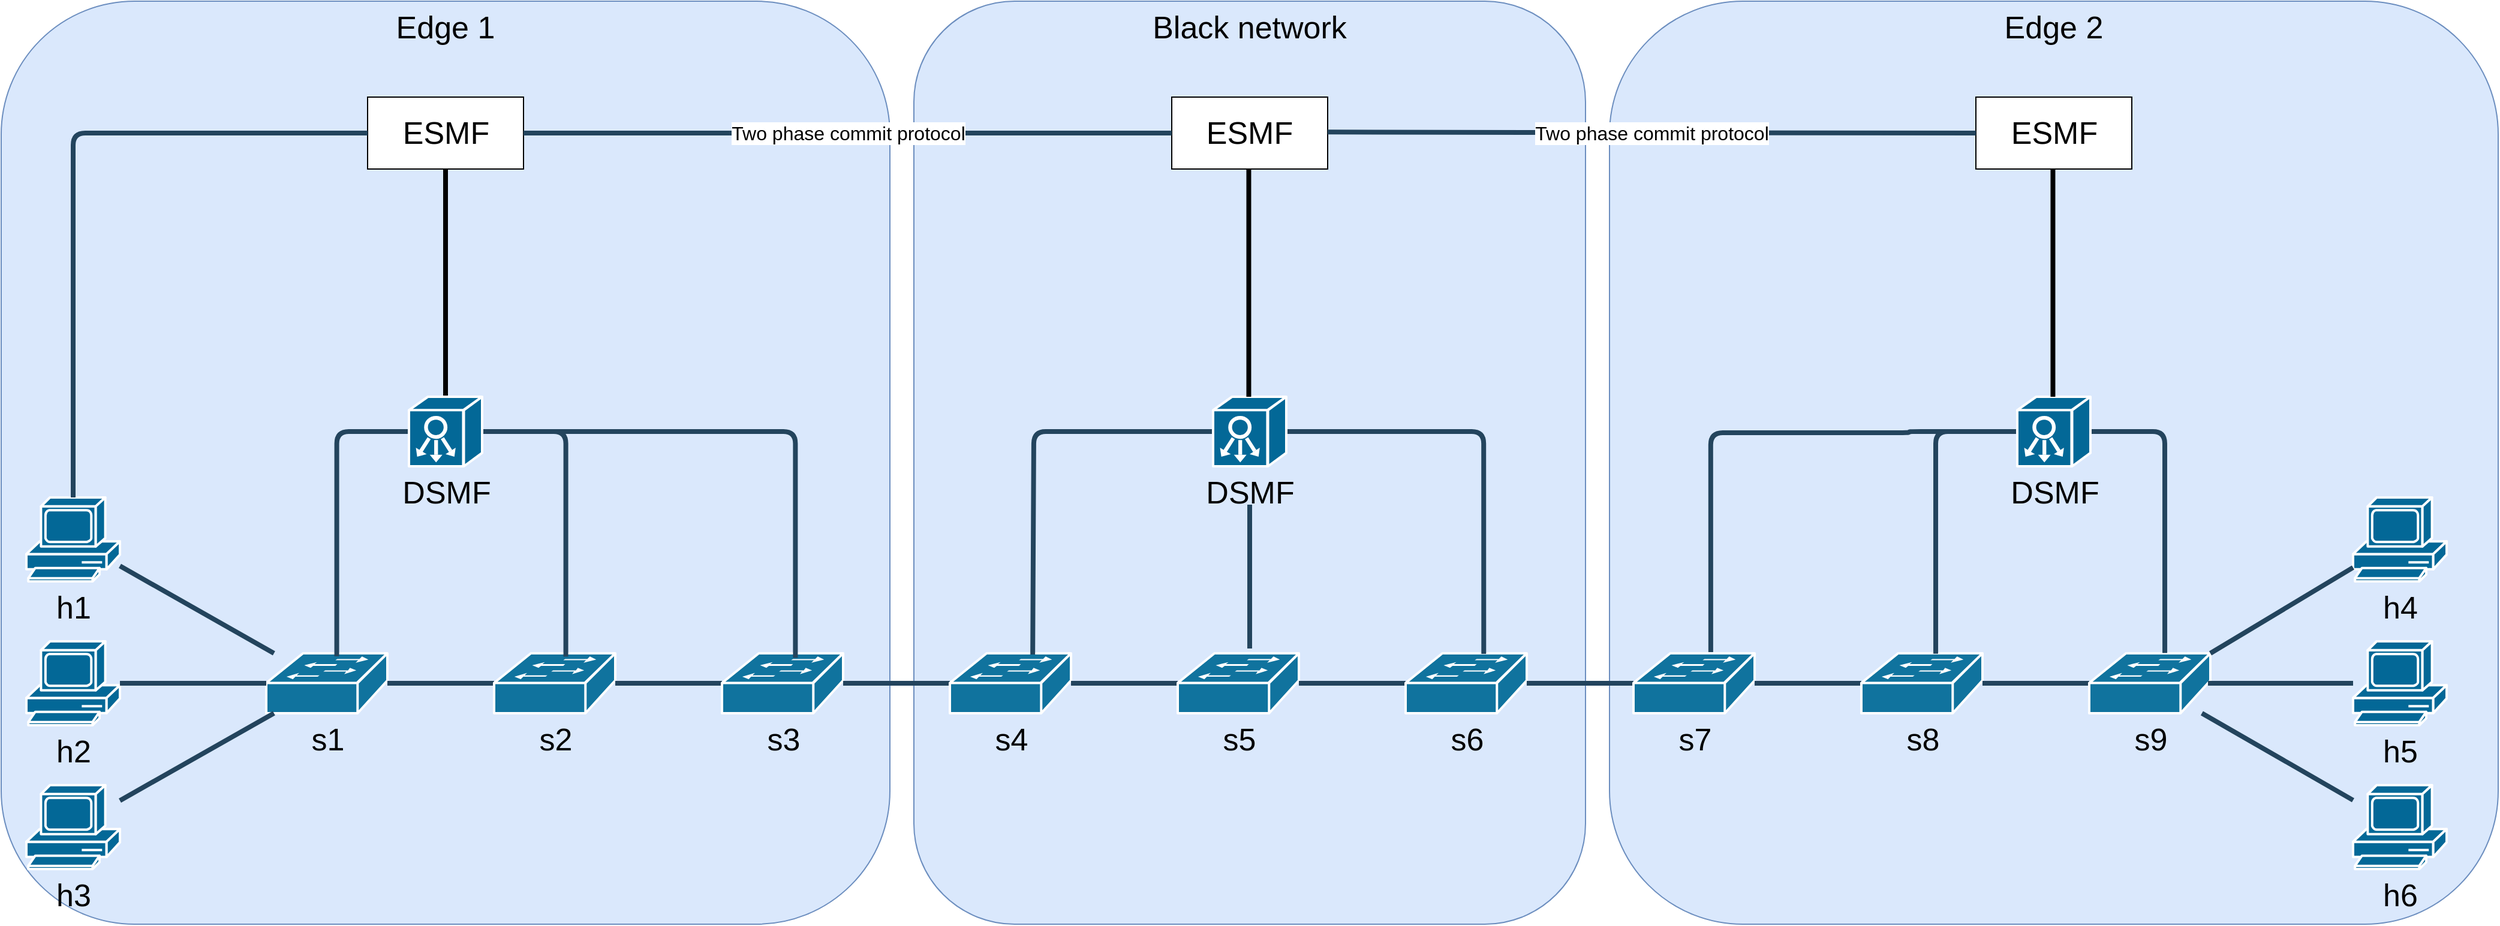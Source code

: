 <mxfile version="21.2.9" type="github">
  <diagram id="6a731a19-8d31-9384-78a2-239565b7b9f0" name="Page-1">
    <mxGraphModel dx="2040" dy="1109" grid="1" gridSize="10" guides="1" tooltips="1" connect="1" arrows="1" fold="1" page="1" pageScale="1" pageWidth="827" pageHeight="1169" background="none" math="0" shadow="0">
      <root>
        <mxCell id="0" />
        <mxCell id="1" parent="0" />
        <mxCell id="eoMGSKBOUgeIE6Lk5qr4-2287" value="Edge 2" style="rounded=1;whiteSpace=wrap;html=1;fillColor=#dae8fc;strokeColor=#6c8ebf;fontSize=26;verticalAlign=top;" parent="1" vertex="1">
          <mxGeometry x="1541" y="180" width="741" height="770" as="geometry" />
        </mxCell>
        <mxCell id="eoMGSKBOUgeIE6Lk5qr4-2288" value="Black network" style="rounded=1;whiteSpace=wrap;html=1;fillColor=#dae8fc;strokeColor=#6c8ebf;fontSize=26;verticalAlign=top;" parent="1" vertex="1">
          <mxGeometry x="961" y="180" width="560" height="770" as="geometry" />
        </mxCell>
        <mxCell id="eoMGSKBOUgeIE6Lk5qr4-2286" value="&lt;font style=&quot;font-size: 26px;&quot;&gt;Edge 1&lt;br&gt;&lt;/font&gt;" style="rounded=1;whiteSpace=wrap;html=1;fillColor=#dae8fc;strokeColor=#6c8ebf;verticalAlign=top;" parent="1" vertex="1">
          <mxGeometry x="200" y="180" width="741" height="770" as="geometry" />
        </mxCell>
        <mxCell id="2114" value="&lt;font color=&quot;#000000&quot;&gt;s1&lt;/font&gt;" style="shape=mxgraph.cisco.switches.workgroup_switch;html=1;dashed=0;fillColor=#10739E;strokeColor=#ffffff;strokeWidth=2;verticalLabelPosition=bottom;verticalAlign=top;fontFamily=Helvetica;fontSize=26;fontColor=#FFB366" parent="1" vertex="1">
          <mxGeometry x="421" y="724" width="101" height="50" as="geometry" />
        </mxCell>
        <mxCell id="2172" style="edgeStyle=none;rounded=1;html=1;strokeColor=#23445D;endArrow=none;endFill=0;strokeWidth=4" parent="1" target="2114" edge="1">
          <mxGeometry relative="1" as="geometry">
            <mxPoint x="611" y="749" as="sourcePoint" />
          </mxGeometry>
        </mxCell>
        <mxCell id="eoMGSKBOUgeIE6Lk5qr4-2258" value="s2" style="shape=mxgraph.cisco.switches.workgroup_switch;html=1;dashed=0;fillColor=#10739E;strokeColor=#ffffff;strokeWidth=2;verticalLabelPosition=bottom;verticalAlign=top;fontFamily=Helvetica;fontSize=26;fontColor=#000000;" parent="1" vertex="1">
          <mxGeometry x="611" y="724" width="101" height="50" as="geometry" />
        </mxCell>
        <mxCell id="eoMGSKBOUgeIE6Lk5qr4-2259" style="edgeStyle=none;rounded=1;html=1;strokeColor=#23445D;endArrow=none;endFill=0;strokeWidth=4" parent="1" target="eoMGSKBOUgeIE6Lk5qr4-2258" edge="1">
          <mxGeometry relative="1" as="geometry">
            <mxPoint x="801" y="749" as="sourcePoint" />
          </mxGeometry>
        </mxCell>
        <mxCell id="eoMGSKBOUgeIE6Lk5qr4-2260" value="s3" style="shape=mxgraph.cisco.switches.workgroup_switch;html=1;dashed=0;fillColor=#10739E;strokeColor=#ffffff;strokeWidth=2;verticalLabelPosition=bottom;verticalAlign=top;fontFamily=Helvetica;fontSize=26;fontColor=#000000;" parent="1" vertex="1">
          <mxGeometry x="801" y="724" width="101" height="50" as="geometry" />
        </mxCell>
        <mxCell id="eoMGSKBOUgeIE6Lk5qr4-2261" style="edgeStyle=none;rounded=1;html=1;strokeColor=#23445D;endArrow=none;endFill=0;strokeWidth=4" parent="1" target="eoMGSKBOUgeIE6Lk5qr4-2260" edge="1">
          <mxGeometry relative="1" as="geometry">
            <mxPoint x="991" y="749" as="sourcePoint" />
          </mxGeometry>
        </mxCell>
        <mxCell id="eoMGSKBOUgeIE6Lk5qr4-2262" value="s4" style="shape=mxgraph.cisco.switches.workgroup_switch;html=1;dashed=0;fillColor=#10739E;strokeColor=#ffffff;strokeWidth=2;verticalLabelPosition=bottom;verticalAlign=top;fontFamily=Helvetica;fontSize=26;fontColor=#000000;" parent="1" vertex="1">
          <mxGeometry x="991" y="724" width="101" height="50" as="geometry" />
        </mxCell>
        <mxCell id="eoMGSKBOUgeIE6Lk5qr4-2263" style="edgeStyle=none;rounded=1;html=1;strokeColor=#23445D;endArrow=none;endFill=0;strokeWidth=4" parent="1" target="eoMGSKBOUgeIE6Lk5qr4-2262" edge="1">
          <mxGeometry relative="1" as="geometry">
            <mxPoint x="1181" y="749" as="sourcePoint" />
          </mxGeometry>
        </mxCell>
        <mxCell id="eoMGSKBOUgeIE6Lk5qr4-2264" value="s5" style="shape=mxgraph.cisco.switches.workgroup_switch;html=1;dashed=0;fillColor=#10739E;strokeColor=#ffffff;strokeWidth=2;verticalLabelPosition=bottom;verticalAlign=top;fontFamily=Helvetica;fontSize=26;fontColor=#000000;" parent="1" vertex="1">
          <mxGeometry x="1181" y="724" width="101" height="50" as="geometry" />
        </mxCell>
        <mxCell id="eoMGSKBOUgeIE6Lk5qr4-2265" style="edgeStyle=none;rounded=1;html=1;strokeColor=#23445D;endArrow=none;endFill=0;strokeWidth=4" parent="1" target="eoMGSKBOUgeIE6Lk5qr4-2264" edge="1">
          <mxGeometry relative="1" as="geometry">
            <mxPoint x="1371" y="749" as="sourcePoint" />
          </mxGeometry>
        </mxCell>
        <mxCell id="eoMGSKBOUgeIE6Lk5qr4-2266" value="s6" style="shape=mxgraph.cisco.switches.workgroup_switch;html=1;dashed=0;fillColor=#10739E;strokeColor=#ffffff;strokeWidth=2;verticalLabelPosition=bottom;verticalAlign=top;fontFamily=Helvetica;fontSize=26;fontColor=#000000;" parent="1" vertex="1">
          <mxGeometry x="1371" y="724" width="101" height="50" as="geometry" />
        </mxCell>
        <mxCell id="eoMGSKBOUgeIE6Lk5qr4-2267" style="edgeStyle=none;rounded=1;html=1;strokeColor=#23445D;endArrow=none;endFill=0;strokeWidth=4" parent="1" target="eoMGSKBOUgeIE6Lk5qr4-2266" edge="1">
          <mxGeometry relative="1" as="geometry">
            <mxPoint x="1561" y="749" as="sourcePoint" />
          </mxGeometry>
        </mxCell>
        <mxCell id="eoMGSKBOUgeIE6Lk5qr4-2268" value="s7" style="shape=mxgraph.cisco.switches.workgroup_switch;html=1;dashed=0;fillColor=#10739E;strokeColor=#ffffff;strokeWidth=2;verticalLabelPosition=bottom;verticalAlign=top;fontFamily=Helvetica;fontSize=26;fontColor=#000000;" parent="1" vertex="1">
          <mxGeometry x="1561" y="724" width="101" height="50" as="geometry" />
        </mxCell>
        <mxCell id="eoMGSKBOUgeIE6Lk5qr4-2269" style="edgeStyle=none;rounded=1;html=1;strokeColor=#23445D;endArrow=none;endFill=0;strokeWidth=4" parent="1" target="eoMGSKBOUgeIE6Lk5qr4-2268" edge="1">
          <mxGeometry relative="1" as="geometry">
            <mxPoint x="1751" y="749" as="sourcePoint" />
          </mxGeometry>
        </mxCell>
        <mxCell id="eoMGSKBOUgeIE6Lk5qr4-2270" value="s8" style="shape=mxgraph.cisco.switches.workgroup_switch;html=1;dashed=0;fillColor=#10739E;strokeColor=#ffffff;strokeWidth=2;verticalLabelPosition=bottom;verticalAlign=top;fontFamily=Helvetica;fontSize=26;fontColor=#000000;" parent="1" vertex="1">
          <mxGeometry x="1751" y="724" width="101" height="50" as="geometry" />
        </mxCell>
        <mxCell id="eoMGSKBOUgeIE6Lk5qr4-2271" style="edgeStyle=none;rounded=1;html=1;strokeColor=#23445D;endArrow=none;endFill=0;strokeWidth=4" parent="1" target="eoMGSKBOUgeIE6Lk5qr4-2270" edge="1">
          <mxGeometry relative="1" as="geometry">
            <mxPoint x="1941" y="749" as="sourcePoint" />
          </mxGeometry>
        </mxCell>
        <mxCell id="eoMGSKBOUgeIE6Lk5qr4-2272" value="s9" style="shape=mxgraph.cisco.switches.workgroup_switch;html=1;dashed=0;fillColor=#10739E;strokeColor=#ffffff;strokeWidth=2;verticalLabelPosition=bottom;verticalAlign=top;fontFamily=Helvetica;fontSize=26;fontColor=#000000;" parent="1" vertex="1">
          <mxGeometry x="1941" y="724" width="101" height="50" as="geometry" />
        </mxCell>
        <mxCell id="eoMGSKBOUgeIE6Lk5qr4-2274" value="h1" style="shape=mxgraph.cisco.computers_and_peripherals.pc;sketch=0;html=1;pointerEvents=1;dashed=0;fillColor=#036897;strokeColor=#ffffff;strokeWidth=2;verticalLabelPosition=bottom;verticalAlign=top;align=center;outlineConnect=0;fontColor=#000000;fontSize=26;" parent="1" vertex="1">
          <mxGeometry x="221" y="594" width="78" height="70" as="geometry" />
        </mxCell>
        <mxCell id="eoMGSKBOUgeIE6Lk5qr4-2275" value="h2" style="shape=mxgraph.cisco.computers_and_peripherals.pc;sketch=0;html=1;pointerEvents=1;dashed=0;fillColor=#036897;strokeColor=#ffffff;strokeWidth=2;verticalLabelPosition=bottom;verticalAlign=top;align=center;outlineConnect=0;fontColor=#000000;fontSize=26;" parent="1" vertex="1">
          <mxGeometry x="221" y="714" width="78" height="70" as="geometry" />
        </mxCell>
        <mxCell id="eoMGSKBOUgeIE6Lk5qr4-2276" value="h3" style="shape=mxgraph.cisco.computers_and_peripherals.pc;sketch=0;html=1;pointerEvents=1;dashed=0;fillColor=#036897;strokeColor=#ffffff;strokeWidth=2;verticalLabelPosition=bottom;verticalAlign=top;align=center;outlineConnect=0;fontColor=#000000;fontSize=26;" parent="1" vertex="1">
          <mxGeometry x="221" y="834" width="78" height="70" as="geometry" />
        </mxCell>
        <mxCell id="eoMGSKBOUgeIE6Lk5qr4-2277" style="edgeStyle=none;rounded=1;html=1;strokeColor=#23445D;endArrow=none;endFill=0;strokeWidth=4;exitX=0;exitY=0.5;exitDx=0;exitDy=0;exitPerimeter=0;" parent="1" source="2114" target="eoMGSKBOUgeIE6Lk5qr4-2275" edge="1">
          <mxGeometry relative="1" as="geometry">
            <mxPoint x="421" y="748.5" as="sourcePoint" />
            <mxPoint x="332" y="748.5" as="targetPoint" />
          </mxGeometry>
        </mxCell>
        <mxCell id="eoMGSKBOUgeIE6Lk5qr4-2278" style="edgeStyle=none;rounded=1;html=1;strokeColor=#23445D;endArrow=none;endFill=0;strokeWidth=4" parent="1" source="2114" target="eoMGSKBOUgeIE6Lk5qr4-2274" edge="1">
          <mxGeometry relative="1" as="geometry">
            <mxPoint x="390" y="628.5" as="sourcePoint" />
            <mxPoint x="311" y="644" as="targetPoint" />
          </mxGeometry>
        </mxCell>
        <mxCell id="eoMGSKBOUgeIE6Lk5qr4-2279" style="edgeStyle=none;rounded=1;html=1;strokeColor=#23445D;endArrow=none;endFill=0;strokeWidth=4" parent="1" source="2114" target="eoMGSKBOUgeIE6Lk5qr4-2276" edge="1">
          <mxGeometry relative="1" as="geometry">
            <mxPoint x="641" y="779" as="sourcePoint" />
            <mxPoint x="552" y="779" as="targetPoint" />
          </mxGeometry>
        </mxCell>
        <mxCell id="eoMGSKBOUgeIE6Lk5qr4-2280" value="h4" style="shape=mxgraph.cisco.computers_and_peripherals.pc;sketch=0;html=1;pointerEvents=1;dashed=0;fillColor=#036897;strokeColor=#ffffff;strokeWidth=2;verticalLabelPosition=bottom;verticalAlign=top;align=center;outlineConnect=0;fontColor=#000000;fontSize=26;" parent="1" vertex="1">
          <mxGeometry x="2161" y="594" width="78" height="70" as="geometry" />
        </mxCell>
        <mxCell id="eoMGSKBOUgeIE6Lk5qr4-2281" value="h5" style="shape=mxgraph.cisco.computers_and_peripherals.pc;sketch=0;html=1;pointerEvents=1;dashed=0;fillColor=#036897;strokeColor=#ffffff;strokeWidth=2;verticalLabelPosition=bottom;verticalAlign=top;align=center;outlineConnect=0;fontColor=#000000;fontSize=26;" parent="1" vertex="1">
          <mxGeometry x="2161" y="714" width="78" height="70" as="geometry" />
        </mxCell>
        <mxCell id="eoMGSKBOUgeIE6Lk5qr4-2282" value="h6" style="shape=mxgraph.cisco.computers_and_peripherals.pc;sketch=0;html=1;pointerEvents=1;dashed=0;fillColor=#036897;strokeColor=#ffffff;strokeWidth=2;verticalLabelPosition=bottom;verticalAlign=top;align=center;outlineConnect=0;fontColor=#000000;fontSize=26;" parent="1" vertex="1">
          <mxGeometry x="2161" y="834" width="78" height="70" as="geometry" />
        </mxCell>
        <mxCell id="eoMGSKBOUgeIE6Lk5qr4-2283" style="edgeStyle=none;rounded=1;html=1;strokeColor=#23445D;endArrow=none;endFill=0;strokeWidth=4;exitX=0.98;exitY=0.5;exitDx=0;exitDy=0;exitPerimeter=0;" parent="1" source="eoMGSKBOUgeIE6Lk5qr4-2272" target="eoMGSKBOUgeIE6Lk5qr4-2281" edge="1">
          <mxGeometry relative="1" as="geometry">
            <mxPoint x="2361" y="749" as="sourcePoint" />
            <mxPoint x="2272" y="748.5" as="targetPoint" />
          </mxGeometry>
        </mxCell>
        <mxCell id="eoMGSKBOUgeIE6Lk5qr4-2284" style="edgeStyle=none;rounded=1;html=1;strokeColor=#23445D;endArrow=none;endFill=0;strokeWidth=4;exitX=1;exitY=0;exitDx=0;exitDy=0;exitPerimeter=0;" parent="1" source="eoMGSKBOUgeIE6Lk5qr4-2272" target="eoMGSKBOUgeIE6Lk5qr4-2280" edge="1">
          <mxGeometry relative="1" as="geometry">
            <mxPoint x="2367" y="724" as="sourcePoint" />
            <mxPoint x="2251" y="644" as="targetPoint" />
          </mxGeometry>
        </mxCell>
        <mxCell id="eoMGSKBOUgeIE6Lk5qr4-2285" style="edgeStyle=none;rounded=1;html=1;strokeColor=#23445D;endArrow=none;endFill=0;strokeWidth=4;" parent="1" source="eoMGSKBOUgeIE6Lk5qr4-2272" target="eoMGSKBOUgeIE6Lk5qr4-2282" edge="1">
          <mxGeometry relative="1" as="geometry">
            <mxPoint x="2351" y="774" as="sourcePoint" />
            <mxPoint x="2492" y="779" as="targetPoint" />
          </mxGeometry>
        </mxCell>
        <mxCell id="eoMGSKBOUgeIE6Lk5qr4-2291" style="edgeStyle=orthogonalEdgeStyle;rounded=1;html=1;strokeColor=#23445D;endArrow=none;endFill=0;strokeWidth=4;exitX=0;exitY=0.5;exitDx=0;exitDy=0;exitPerimeter=0;entryX=0.582;entryY=0.05;entryDx=0;entryDy=0;entryPerimeter=0;" parent="1" source="VIIdwyrcARPIxDZz3K_W-2174" target="2114" edge="1">
          <mxGeometry relative="1" as="geometry">
            <mxPoint x="760" y="982" as="sourcePoint" />
            <mxPoint x="671" y="982" as="targetPoint" />
          </mxGeometry>
        </mxCell>
        <mxCell id="eoMGSKBOUgeIE6Lk5qr4-2292" style="edgeStyle=orthogonalEdgeStyle;rounded=1;html=1;strokeColor=#23445D;endArrow=none;endFill=0;strokeWidth=4;exitX=0.592;exitY=0.056;exitDx=0;exitDy=0;exitPerimeter=0;entryX=1;entryY=0.5;entryDx=0;entryDy=0;entryPerimeter=0;" parent="1" source="eoMGSKBOUgeIE6Lk5qr4-2258" target="VIIdwyrcARPIxDZz3K_W-2174" edge="1">
          <mxGeometry relative="1" as="geometry">
            <mxPoint x="821" y="769" as="sourcePoint" />
            <mxPoint x="732" y="769" as="targetPoint" />
            <Array as="points">
              <mxPoint x="671" y="539" />
            </Array>
          </mxGeometry>
        </mxCell>
        <mxCell id="eoMGSKBOUgeIE6Lk5qr4-2293" style="edgeStyle=orthogonalEdgeStyle;rounded=1;html=1;strokeColor=#23445D;endArrow=none;endFill=0;strokeWidth=4;entryX=0.606;entryY=0.075;entryDx=0;entryDy=0;entryPerimeter=0;exitX=1;exitY=0.5;exitDx=0;exitDy=0;exitPerimeter=0;" parent="1" source="VIIdwyrcARPIxDZz3K_W-2174" target="eoMGSKBOUgeIE6Lk5qr4-2260" edge="1">
          <mxGeometry relative="1" as="geometry">
            <mxPoint x="831" y="779" as="sourcePoint" />
            <mxPoint x="742" y="779" as="targetPoint" />
          </mxGeometry>
        </mxCell>
        <mxCell id="eoMGSKBOUgeIE6Lk5qr4-2294" style="edgeStyle=orthogonalEdgeStyle;rounded=1;html=1;strokeColor=#23445D;endArrow=none;endFill=0;strokeWidth=4;entryX=0;entryY=0.5;entryDx=0;entryDy=0;entryPerimeter=0;exitX=0.684;exitY=0.019;exitDx=0;exitDy=0;exitPerimeter=0;" parent="1" source="eoMGSKBOUgeIE6Lk5qr4-2262" target="VIIdwyrcARPIxDZz3K_W-2172" edge="1">
          <mxGeometry relative="1" as="geometry">
            <mxPoint x="1061" y="720" as="sourcePoint" />
            <mxPoint x="752" y="789" as="targetPoint" />
            <Array as="points">
              <mxPoint x="1060" y="720" />
              <mxPoint x="1061" y="720" />
              <mxPoint x="1061" y="539" />
            </Array>
          </mxGeometry>
        </mxCell>
        <mxCell id="eoMGSKBOUgeIE6Lk5qr4-2295" style="edgeStyle=orthogonalEdgeStyle;rounded=1;html=1;strokeColor=#23445D;endArrow=none;endFill=0;strokeWidth=4;exitX=1;exitY=0.5;exitDx=0;exitDy=0;exitPerimeter=0;entryX=0.645;entryY=0.009;entryDx=0;entryDy=0;entryPerimeter=0;" parent="1" source="VIIdwyrcARPIxDZz3K_W-2172" target="eoMGSKBOUgeIE6Lk5qr4-2266" edge="1">
          <mxGeometry relative="1" as="geometry">
            <mxPoint x="1262" y="1021" as="sourcePoint" />
            <mxPoint x="762" y="799" as="targetPoint" />
          </mxGeometry>
        </mxCell>
        <mxCell id="eoMGSKBOUgeIE6Lk5qr4-2296" style="edgeStyle=orthogonalEdgeStyle;rounded=1;html=1;strokeColor=#23445D;endArrow=none;endFill=0;strokeWidth=4;entryX=0.594;entryY=-0.08;entryDx=0;entryDy=0;entryPerimeter=0;" parent="1" target="eoMGSKBOUgeIE6Lk5qr4-2264" edge="1">
          <mxGeometry relative="1" as="geometry">
            <mxPoint x="1241" y="600" as="sourcePoint" />
            <mxPoint x="1272" y="720" as="targetPoint" />
            <Array as="points">
              <mxPoint x="1241" y="650" />
              <mxPoint x="1241" y="650" />
            </Array>
          </mxGeometry>
        </mxCell>
        <mxCell id="eoMGSKBOUgeIE6Lk5qr4-2297" style="edgeStyle=orthogonalEdgeStyle;rounded=1;html=1;strokeColor=#23445D;endArrow=none;endFill=0;strokeWidth=4;exitX=0.638;exitY=-0.02;exitDx=0;exitDy=0;exitPerimeter=0;entryX=0;entryY=0.5;entryDx=0;entryDy=0;entryPerimeter=0;" parent="1" source="eoMGSKBOUgeIE6Lk5qr4-2268" target="VIIdwyrcARPIxDZz3K_W-2173" edge="1">
          <mxGeometry relative="1" as="geometry">
            <mxPoint x="871" y="819" as="sourcePoint" />
            <mxPoint x="1262" y="1021" as="targetPoint" />
            <Array as="points">
              <mxPoint x="1625" y="540" />
              <mxPoint x="1791" y="540" />
            </Array>
          </mxGeometry>
        </mxCell>
        <mxCell id="eoMGSKBOUgeIE6Lk5qr4-2298" style="edgeStyle=orthogonalEdgeStyle;rounded=1;html=1;strokeColor=#23445D;endArrow=none;endFill=0;strokeWidth=4;exitX=0.614;exitY=0.007;exitDx=0;exitDy=0;exitPerimeter=0;" parent="1" source="eoMGSKBOUgeIE6Lk5qr4-2270" target="VIIdwyrcARPIxDZz3K_W-2173" edge="1">
          <mxGeometry relative="1" as="geometry">
            <mxPoint x="1700" y="1022" as="sourcePoint" />
            <mxPoint x="1262" y="1021" as="targetPoint" />
            <Array as="points">
              <mxPoint x="1813" y="539" />
            </Array>
          </mxGeometry>
        </mxCell>
        <mxCell id="eoMGSKBOUgeIE6Lk5qr4-2299" style="edgeStyle=orthogonalEdgeStyle;rounded=1;html=1;strokeColor=#23445D;endArrow=none;endFill=0;strokeWidth=4;exitX=0.624;exitY=-0.006;exitDx=0;exitDy=0;exitPerimeter=0;" parent="1" source="eoMGSKBOUgeIE6Lk5qr4-2272" target="VIIdwyrcARPIxDZz3K_W-2173" edge="1">
          <mxGeometry relative="1" as="geometry">
            <mxPoint x="891" y="839" as="sourcePoint" />
            <mxPoint x="802" y="839" as="targetPoint" />
            <Array as="points">
              <mxPoint x="2004" y="539" />
            </Array>
          </mxGeometry>
        </mxCell>
        <mxCell id="eoMGSKBOUgeIE6Lk5qr4-2326" value="&lt;font style=&quot;font-size: 26px;&quot;&gt;ESMF&lt;/font&gt;" style="rounded=0;whiteSpace=wrap;html=1;" parent="1" vertex="1">
          <mxGeometry x="505.5" y="260" width="130" height="60" as="geometry" />
        </mxCell>
        <mxCell id="eoMGSKBOUgeIE6Lk5qr4-2328" style="edgeStyle=orthogonalEdgeStyle;rounded=1;html=1;strokeColor=#23445D;endArrow=none;endFill=0;strokeWidth=4;" parent="1" source="eoMGSKBOUgeIE6Lk5qr4-2326" target="eoMGSKBOUgeIE6Lk5qr4-2274" edge="1">
          <mxGeometry relative="1" as="geometry">
            <mxPoint x="399" y="655.5" as="sourcePoint" />
            <mxPoint x="271" y="582.5" as="targetPoint" />
          </mxGeometry>
        </mxCell>
        <mxCell id="VIIdwyrcARPIxDZz3K_W-2173" value="DSMF" style="shape=mxgraph.cisco.controllers_and_modules.system_controller;sketch=0;html=1;pointerEvents=1;dashed=0;fillColor=#036897;strokeColor=#ffffff;strokeWidth=2;verticalLabelPosition=bottom;verticalAlign=top;align=center;outlineConnect=0;fontSize=26;" parent="1" vertex="1">
          <mxGeometry x="1881" y="510" width="61" height="58" as="geometry" />
        </mxCell>
        <mxCell id="VIIdwyrcARPIxDZz3K_W-2181" style="edgeStyle=orthogonalEdgeStyle;rounded=0;orthogonalLoop=1;jettySize=auto;html=1;exitX=0.5;exitY=0;exitDx=0;exitDy=0;exitPerimeter=0;entryX=0.5;entryY=1;entryDx=0;entryDy=0;endArrow=none;endFill=0;strokeWidth=4;" parent="1" source="VIIdwyrcARPIxDZz3K_W-2174" target="eoMGSKBOUgeIE6Lk5qr4-2326" edge="1">
          <mxGeometry relative="1" as="geometry" />
        </mxCell>
        <mxCell id="VIIdwyrcARPIxDZz3K_W-2174" value="DSMF" style="shape=mxgraph.cisco.controllers_and_modules.system_controller;sketch=0;html=1;pointerEvents=1;dashed=0;fillColor=#036897;strokeColor=#ffffff;strokeWidth=2;verticalLabelPosition=bottom;verticalAlign=top;align=center;outlineConnect=0;fontSize=26;" parent="1" vertex="1">
          <mxGeometry x="540" y="510" width="61" height="58" as="geometry" />
        </mxCell>
        <mxCell id="VIIdwyrcARPIxDZz3K_W-2176" value="&lt;font style=&quot;font-size: 26px;&quot;&gt;ESMF&lt;/font&gt;" style="rounded=0;whiteSpace=wrap;html=1;" parent="1" vertex="1">
          <mxGeometry x="1846.5" y="260" width="130" height="60" as="geometry" />
        </mxCell>
        <mxCell id="VIIdwyrcARPIxDZz3K_W-2177" value="&lt;font style=&quot;font-size: 26px;&quot;&gt;ESMF&lt;/font&gt;" style="rounded=0;whiteSpace=wrap;html=1;" parent="1" vertex="1">
          <mxGeometry x="1176" y="260" width="130" height="60" as="geometry" />
        </mxCell>
        <mxCell id="VIIdwyrcARPIxDZz3K_W-2178" value="Two phase commit protocol" style="edgeStyle=orthogonalEdgeStyle;rounded=1;html=1;strokeColor=#23445D;endArrow=none;endFill=0;strokeWidth=4;exitX=1;exitY=0.5;exitDx=0;exitDy=0;entryX=0;entryY=0.5;entryDx=0;entryDy=0;fontSize=16;" parent="1" source="eoMGSKBOUgeIE6Lk5qr4-2326" target="VIIdwyrcARPIxDZz3K_W-2177" edge="1">
          <mxGeometry relative="1" as="geometry">
            <mxPoint x="500" y="300" as="sourcePoint" />
            <mxPoint x="270" y="604" as="targetPoint" />
          </mxGeometry>
        </mxCell>
        <mxCell id="VIIdwyrcARPIxDZz3K_W-2179" value="Two phase commit protocol" style="edgeStyle=orthogonalEdgeStyle;rounded=1;html=1;strokeColor=#23445D;endArrow=none;endFill=0;strokeWidth=4;exitX=1;exitY=0.5;exitDx=0;exitDy=0;fontSize=16;" parent="1" target="VIIdwyrcARPIxDZz3K_W-2176" edge="1">
          <mxGeometry relative="1" as="geometry">
            <mxPoint x="1306" y="289.17" as="sourcePoint" />
            <mxPoint x="1781" y="290" as="targetPoint" />
          </mxGeometry>
        </mxCell>
        <mxCell id="VIIdwyrcARPIxDZz3K_W-2172" value="DSMF" style="shape=mxgraph.cisco.controllers_and_modules.system_controller;sketch=0;html=1;pointerEvents=1;dashed=0;fillColor=#036897;strokeColor=#ffffff;strokeWidth=2;verticalLabelPosition=bottom;verticalAlign=top;align=center;outlineConnect=0;fontSize=26;" parent="1" vertex="1">
          <mxGeometry x="1210.5" y="510" width="61" height="58" as="geometry" />
        </mxCell>
        <mxCell id="VIIdwyrcARPIxDZz3K_W-2182" style="edgeStyle=orthogonalEdgeStyle;rounded=0;orthogonalLoop=1;jettySize=auto;html=1;exitX=0.5;exitY=0;exitDx=0;exitDy=0;exitPerimeter=0;entryX=0.5;entryY=1;entryDx=0;entryDy=0;endArrow=none;endFill=0;strokeWidth=4;" parent="1" edge="1">
          <mxGeometry relative="1" as="geometry">
            <mxPoint x="1240.23" y="510" as="sourcePoint" />
            <mxPoint x="1240.23" y="320" as="targetPoint" />
          </mxGeometry>
        </mxCell>
        <mxCell id="VIIdwyrcARPIxDZz3K_W-2183" style="edgeStyle=orthogonalEdgeStyle;rounded=0;orthogonalLoop=1;jettySize=auto;html=1;exitX=0.5;exitY=0;exitDx=0;exitDy=0;exitPerimeter=0;entryX=0.5;entryY=1;entryDx=0;entryDy=0;endArrow=none;endFill=0;strokeWidth=4;" parent="1" edge="1">
          <mxGeometry relative="1" as="geometry">
            <mxPoint x="1910.73" y="510" as="sourcePoint" />
            <mxPoint x="1910.73" y="320" as="targetPoint" />
          </mxGeometry>
        </mxCell>
      </root>
    </mxGraphModel>
  </diagram>
</mxfile>
